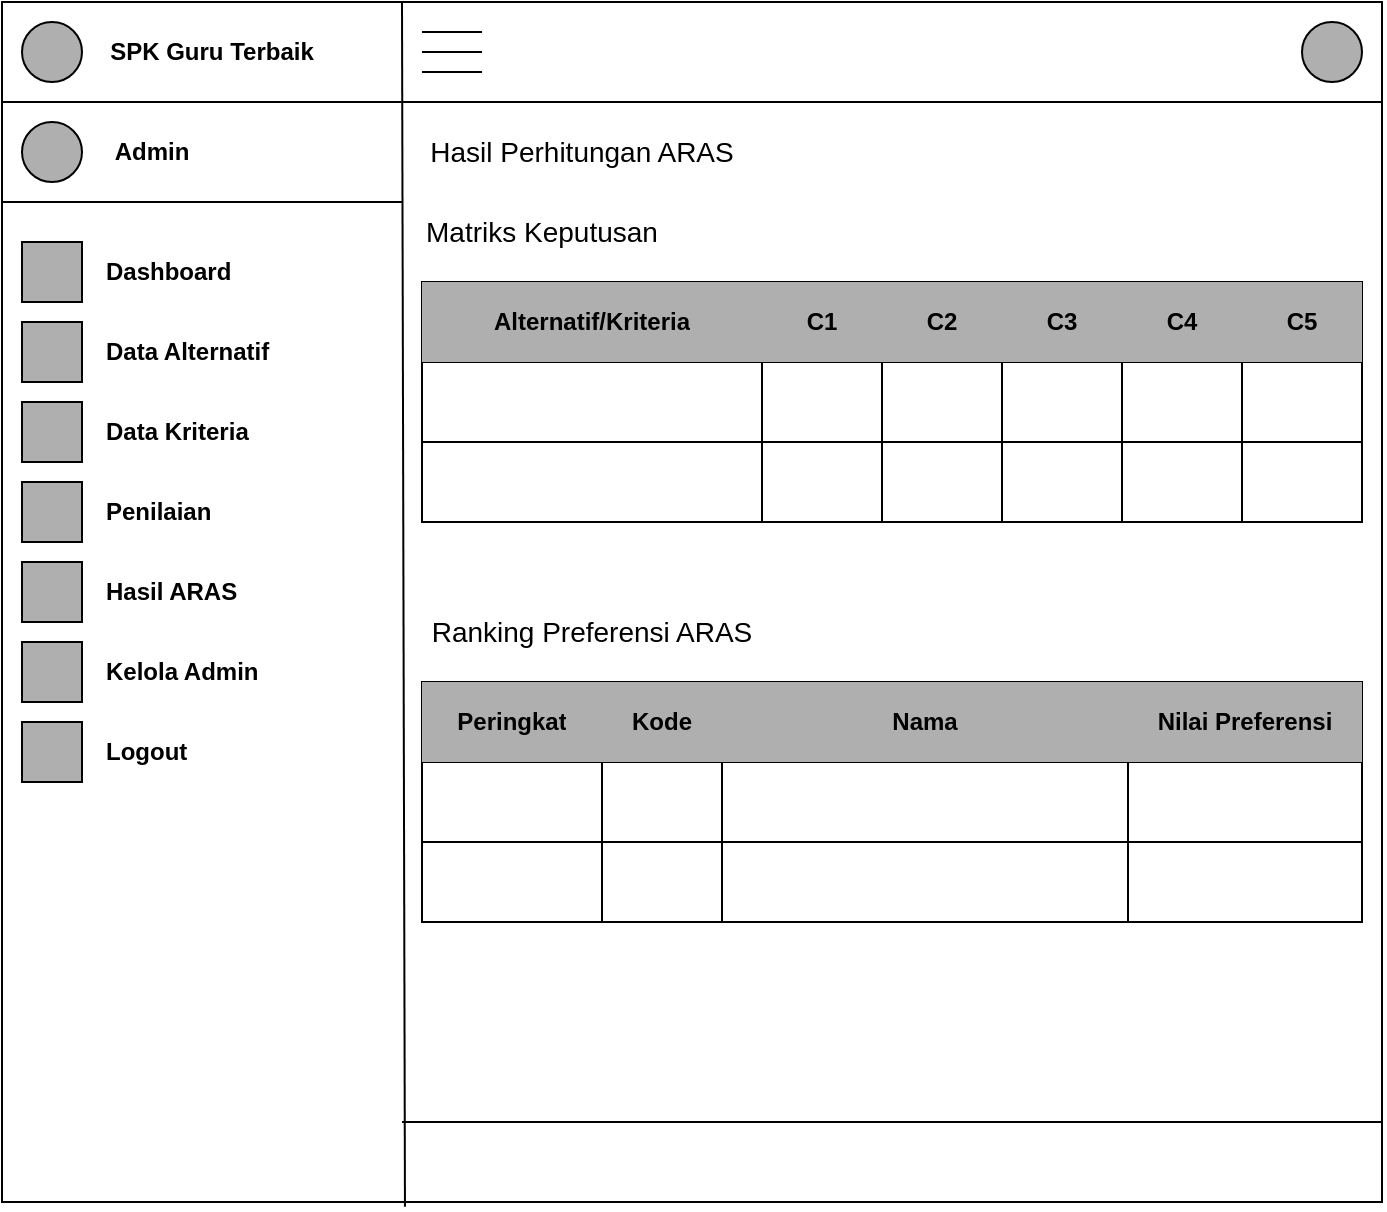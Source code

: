 <mxfile version="27.2.0">
  <diagram name="Page-1" id="xK95l9zC4GOYJRdqOB2q">
    <mxGraphModel dx="1587" dy="616" grid="1" gridSize="10" guides="1" tooltips="1" connect="1" arrows="1" fold="1" page="1" pageScale="1" pageWidth="850" pageHeight="1100" math="0" shadow="0">
      <root>
        <mxCell id="0" />
        <mxCell id="1" parent="0" />
        <mxCell id="CZyFofMT-6BepxbUikvj-1" value="" style="rounded=0;whiteSpace=wrap;html=1;movable=1;resizable=1;rotatable=1;deletable=1;editable=1;locked=0;connectable=1;" parent="1" vertex="1">
          <mxGeometry x="80" y="40" width="690" height="600" as="geometry" />
        </mxCell>
        <mxCell id="CZyFofMT-6BepxbUikvj-2" value="" style="endArrow=none;html=1;rounded=0;movable=1;resizable=1;rotatable=1;deletable=1;editable=1;locked=0;connectable=1;fillColor=none;strokeColor=default;exitX=0.292;exitY=1.004;exitDx=0;exitDy=0;exitPerimeter=0;" parent="1" edge="1" source="CZyFofMT-6BepxbUikvj-1">
          <mxGeometry width="50" height="50" relative="1" as="geometry">
            <mxPoint x="280" y="510" as="sourcePoint" />
            <mxPoint x="280" y="40" as="targetPoint" />
          </mxGeometry>
        </mxCell>
        <mxCell id="CZyFofMT-6BepxbUikvj-4" value="" style="endArrow=none;html=1;rounded=0;movable=0;resizable=0;rotatable=0;deletable=0;editable=0;locked=1;connectable=0;fillColor=none;strokeColor=default;" parent="1" edge="1">
          <mxGeometry width="50" height="50" relative="1" as="geometry">
            <mxPoint x="80" y="90" as="sourcePoint" />
            <mxPoint x="280" y="90" as="targetPoint" />
          </mxGeometry>
        </mxCell>
        <mxCell id="CZyFofMT-6BepxbUikvj-5" value="" style="ellipse;whiteSpace=wrap;html=1;aspect=fixed;fillColor=#AFAFAF;movable=0;resizable=0;rotatable=0;deletable=0;editable=0;locked=1;connectable=0;" parent="1" vertex="1">
          <mxGeometry x="90" y="50" width="30" height="30" as="geometry" />
        </mxCell>
        <mxCell id="CZyFofMT-6BepxbUikvj-6" value="&lt;b&gt;SPK Guru Terbaik&lt;/b&gt;" style="text;html=1;align=center;verticalAlign=middle;whiteSpace=wrap;rounded=0;movable=0;resizable=0;rotatable=0;deletable=0;editable=0;locked=1;connectable=0;" parent="1" vertex="1">
          <mxGeometry x="130" y="50" width="110" height="30" as="geometry" />
        </mxCell>
        <mxCell id="CZyFofMT-6BepxbUikvj-7" value="" style="endArrow=none;html=1;rounded=0;movable=0;resizable=0;rotatable=0;deletable=0;editable=0;locked=1;connectable=0;fillColor=none;strokeColor=default;" parent="1" edge="1">
          <mxGeometry width="50" height="50" relative="1" as="geometry">
            <mxPoint x="80" y="140" as="sourcePoint" />
            <mxPoint x="280" y="140" as="targetPoint" />
          </mxGeometry>
        </mxCell>
        <mxCell id="CZyFofMT-6BepxbUikvj-8" value="" style="ellipse;whiteSpace=wrap;html=1;aspect=fixed;fillColor=#AFAFAF;movable=0;resizable=0;rotatable=0;deletable=0;editable=0;locked=1;connectable=0;" parent="1" vertex="1">
          <mxGeometry x="90" y="100" width="30" height="30" as="geometry" />
        </mxCell>
        <mxCell id="CZyFofMT-6BepxbUikvj-9" value="&lt;b&gt;Admin&lt;/b&gt;" style="text;html=1;align=center;verticalAlign=middle;whiteSpace=wrap;rounded=0;movable=0;resizable=0;rotatable=0;deletable=0;editable=0;locked=1;connectable=0;" parent="1" vertex="1">
          <mxGeometry x="130" y="100" width="50" height="30" as="geometry" />
        </mxCell>
        <mxCell id="CZyFofMT-6BepxbUikvj-10" value="" style="whiteSpace=wrap;html=1;aspect=fixed;fillColor=#AFAFAF;movable=0;resizable=0;rotatable=0;deletable=0;editable=0;locked=1;connectable=0;" parent="1" vertex="1">
          <mxGeometry x="90" y="160" width="30" height="30" as="geometry" />
        </mxCell>
        <mxCell id="CZyFofMT-6BepxbUikvj-11" value="" style="whiteSpace=wrap;html=1;aspect=fixed;fillColor=#AFAFAF;movable=0;resizable=0;rotatable=0;deletable=0;editable=0;locked=1;connectable=0;" parent="1" vertex="1">
          <mxGeometry x="90" y="200" width="30" height="30" as="geometry" />
        </mxCell>
        <mxCell id="CZyFofMT-6BepxbUikvj-12" value="" style="whiteSpace=wrap;html=1;aspect=fixed;fillColor=#AFAFAF;movable=0;resizable=0;rotatable=0;deletable=0;editable=0;locked=1;connectable=0;" parent="1" vertex="1">
          <mxGeometry x="90" y="240" width="30" height="30" as="geometry" />
        </mxCell>
        <mxCell id="CZyFofMT-6BepxbUikvj-13" value="" style="whiteSpace=wrap;html=1;aspect=fixed;fillColor=#AFAFAF;movable=0;resizable=0;rotatable=0;deletable=0;editable=0;locked=1;connectable=0;" parent="1" vertex="1">
          <mxGeometry x="90" y="280" width="30" height="30" as="geometry" />
        </mxCell>
        <mxCell id="CZyFofMT-6BepxbUikvj-14" value="" style="whiteSpace=wrap;html=1;aspect=fixed;fillColor=#AFAFAF;movable=0;resizable=0;rotatable=0;deletable=0;editable=0;locked=1;connectable=0;" parent="1" vertex="1">
          <mxGeometry x="90" y="320" width="30" height="30" as="geometry" />
        </mxCell>
        <mxCell id="CZyFofMT-6BepxbUikvj-15" value="" style="whiteSpace=wrap;html=1;aspect=fixed;fillColor=#AFAFAF;movable=0;resizable=0;rotatable=0;deletable=0;editable=0;locked=1;connectable=0;" parent="1" vertex="1">
          <mxGeometry x="90" y="360" width="30" height="30" as="geometry" />
        </mxCell>
        <mxCell id="CZyFofMT-6BepxbUikvj-16" value="" style="whiteSpace=wrap;html=1;aspect=fixed;fillColor=#AFAFAF;movable=0;resizable=0;rotatable=0;deletable=0;editable=0;locked=1;connectable=0;" parent="1" vertex="1">
          <mxGeometry x="90" y="400" width="30" height="30" as="geometry" />
        </mxCell>
        <mxCell id="CZyFofMT-6BepxbUikvj-17" value="&lt;b&gt;Dashboard&lt;/b&gt;" style="text;html=1;align=left;verticalAlign=middle;whiteSpace=wrap;rounded=0;movable=0;resizable=0;rotatable=0;deletable=0;editable=0;locked=1;connectable=0;" parent="1" vertex="1">
          <mxGeometry x="130" y="160" width="110" height="30" as="geometry" />
        </mxCell>
        <mxCell id="CZyFofMT-6BepxbUikvj-19" value="&lt;b&gt;Data Alternatif&lt;/b&gt;" style="text;html=1;align=left;verticalAlign=middle;whiteSpace=wrap;rounded=0;movable=0;resizable=0;rotatable=0;deletable=0;editable=0;locked=1;connectable=0;" parent="1" vertex="1">
          <mxGeometry x="130" y="200" width="110" height="30" as="geometry" />
        </mxCell>
        <mxCell id="CZyFofMT-6BepxbUikvj-20" value="&lt;b&gt;Data Kriteria&lt;/b&gt;" style="text;html=1;align=left;verticalAlign=middle;whiteSpace=wrap;rounded=0;movable=0;resizable=0;rotatable=0;deletable=0;editable=0;locked=1;connectable=0;" parent="1" vertex="1">
          <mxGeometry x="130" y="240" width="110" height="30" as="geometry" />
        </mxCell>
        <mxCell id="CZyFofMT-6BepxbUikvj-21" value="&lt;b&gt;Penilaian&lt;/b&gt;" style="text;html=1;align=left;verticalAlign=middle;whiteSpace=wrap;rounded=0;movable=0;resizable=0;rotatable=0;deletable=0;editable=0;locked=1;connectable=0;" parent="1" vertex="1">
          <mxGeometry x="130" y="280" width="110" height="30" as="geometry" />
        </mxCell>
        <mxCell id="CZyFofMT-6BepxbUikvj-22" value="&lt;b&gt;Hasil ARAS&lt;/b&gt;" style="text;html=1;align=left;verticalAlign=middle;whiteSpace=wrap;rounded=0;movable=0;resizable=0;rotatable=0;deletable=0;editable=0;locked=1;connectable=0;" parent="1" vertex="1">
          <mxGeometry x="130" y="320" width="110" height="30" as="geometry" />
        </mxCell>
        <mxCell id="CZyFofMT-6BepxbUikvj-23" value="&lt;b&gt;Kelola Admin&lt;/b&gt;" style="text;html=1;align=left;verticalAlign=middle;whiteSpace=wrap;rounded=0;movable=0;resizable=0;rotatable=0;deletable=0;editable=0;locked=1;connectable=0;" parent="1" vertex="1">
          <mxGeometry x="130" y="360" width="110" height="30" as="geometry" />
        </mxCell>
        <mxCell id="CZyFofMT-6BepxbUikvj-24" value="&lt;b&gt;Logout&lt;/b&gt;" style="text;html=1;align=left;verticalAlign=middle;whiteSpace=wrap;rounded=0;movable=0;resizable=0;rotatable=0;deletable=0;editable=0;locked=1;connectable=0;" parent="1" vertex="1">
          <mxGeometry x="130" y="400" width="110" height="30" as="geometry" />
        </mxCell>
        <mxCell id="CZyFofMT-6BepxbUikvj-25" value="" style="endArrow=none;html=1;rounded=0;" parent="1" edge="1">
          <mxGeometry width="50" height="50" relative="1" as="geometry">
            <mxPoint x="280" y="90" as="sourcePoint" />
            <mxPoint x="770" y="90" as="targetPoint" />
          </mxGeometry>
        </mxCell>
        <mxCell id="CZyFofMT-6BepxbUikvj-26" value="" style="ellipse;whiteSpace=wrap;html=1;aspect=fixed;fillColor=#AFAFAF;" parent="1" vertex="1">
          <mxGeometry x="730" y="50" width="30" height="30" as="geometry" />
        </mxCell>
        <mxCell id="CZyFofMT-6BepxbUikvj-31" value="" style="group" parent="1" vertex="1" connectable="0">
          <mxGeometry x="290" y="55" width="30" height="20" as="geometry" />
        </mxCell>
        <mxCell id="CZyFofMT-6BepxbUikvj-27" value="" style="endArrow=none;html=1;rounded=0;" parent="CZyFofMT-6BepxbUikvj-31" edge="1">
          <mxGeometry width="50" height="50" relative="1" as="geometry">
            <mxPoint as="sourcePoint" />
            <mxPoint x="30" as="targetPoint" />
          </mxGeometry>
        </mxCell>
        <mxCell id="CZyFofMT-6BepxbUikvj-29" value="" style="endArrow=none;html=1;rounded=0;" parent="CZyFofMT-6BepxbUikvj-31" edge="1">
          <mxGeometry width="50" height="50" relative="1" as="geometry">
            <mxPoint y="10" as="sourcePoint" />
            <mxPoint x="30" y="10" as="targetPoint" />
          </mxGeometry>
        </mxCell>
        <mxCell id="CZyFofMT-6BepxbUikvj-30" value="" style="endArrow=none;html=1;rounded=0;" parent="CZyFofMT-6BepxbUikvj-31" edge="1">
          <mxGeometry width="50" height="50" relative="1" as="geometry">
            <mxPoint y="20" as="sourcePoint" />
            <mxPoint x="30" y="20" as="targetPoint" />
          </mxGeometry>
        </mxCell>
        <mxCell id="CZyFofMT-6BepxbUikvj-46" value="" style="endArrow=none;html=1;rounded=0;" parent="1" edge="1">
          <mxGeometry width="50" height="50" relative="1" as="geometry">
            <mxPoint x="280" y="600" as="sourcePoint" />
            <mxPoint x="770" y="600" as="targetPoint" />
          </mxGeometry>
        </mxCell>
        <mxCell id="KwYtqTC4AMZ2sCdALiQx-1" value="&lt;font style=&quot;font-size: 14px;&quot;&gt;Hasil Perhitungan ARAS&lt;/font&gt;" style="text;html=1;align=center;verticalAlign=middle;whiteSpace=wrap;rounded=0;" vertex="1" parent="1">
          <mxGeometry x="290" y="100" width="160" height="30" as="geometry" />
        </mxCell>
        <mxCell id="KwYtqTC4AMZ2sCdALiQx-17" value="" style="shape=table;startSize=0;container=1;collapsible=0;childLayout=tableLayout;" vertex="1" parent="1">
          <mxGeometry x="290" y="180" width="470" height="120" as="geometry" />
        </mxCell>
        <mxCell id="KwYtqTC4AMZ2sCdALiQx-18" value="" style="shape=tableRow;horizontal=0;startSize=0;swimlaneHead=0;swimlaneBody=0;strokeColor=inherit;top=0;left=0;bottom=0;right=0;collapsible=0;dropTarget=0;fillColor=none;points=[[0,0.5],[1,0.5]];portConstraint=eastwest;" vertex="1" parent="KwYtqTC4AMZ2sCdALiQx-17">
          <mxGeometry width="470" height="40" as="geometry" />
        </mxCell>
        <mxCell id="KwYtqTC4AMZ2sCdALiQx-19" value="&lt;b&gt;Alternatif/Kriteria&lt;/b&gt;" style="shape=partialRectangle;html=1;whiteSpace=wrap;connectable=0;strokeColor=inherit;overflow=hidden;fillColor=#AFAFAF;top=0;left=0;bottom=0;right=0;pointerEvents=1;" vertex="1" parent="KwYtqTC4AMZ2sCdALiQx-18">
          <mxGeometry width="170" height="40" as="geometry">
            <mxRectangle width="170" height="40" as="alternateBounds" />
          </mxGeometry>
        </mxCell>
        <mxCell id="KwYtqTC4AMZ2sCdALiQx-20" value="&lt;b&gt;C1&lt;/b&gt;" style="shape=partialRectangle;html=1;whiteSpace=wrap;connectable=0;strokeColor=inherit;overflow=hidden;fillColor=#AFAFAF;top=0;left=0;bottom=0;right=0;pointerEvents=1;" vertex="1" parent="KwYtqTC4AMZ2sCdALiQx-18">
          <mxGeometry x="170" width="60" height="40" as="geometry">
            <mxRectangle width="60" height="40" as="alternateBounds" />
          </mxGeometry>
        </mxCell>
        <mxCell id="KwYtqTC4AMZ2sCdALiQx-21" value="&lt;b&gt;C2&lt;/b&gt;" style="shape=partialRectangle;html=1;whiteSpace=wrap;connectable=0;strokeColor=inherit;overflow=hidden;fillColor=#AFAFAF;top=0;left=0;bottom=0;right=0;pointerEvents=1;" vertex="1" parent="KwYtqTC4AMZ2sCdALiQx-18">
          <mxGeometry x="230" width="60" height="40" as="geometry">
            <mxRectangle width="60" height="40" as="alternateBounds" />
          </mxGeometry>
        </mxCell>
        <mxCell id="KwYtqTC4AMZ2sCdALiQx-22" value="&lt;b&gt;C3&lt;/b&gt;" style="shape=partialRectangle;html=1;whiteSpace=wrap;connectable=0;strokeColor=inherit;overflow=hidden;fillColor=#AFAFAF;top=0;left=0;bottom=0;right=0;pointerEvents=1;" vertex="1" parent="KwYtqTC4AMZ2sCdALiQx-18">
          <mxGeometry x="290" width="60" height="40" as="geometry">
            <mxRectangle width="60" height="40" as="alternateBounds" />
          </mxGeometry>
        </mxCell>
        <mxCell id="KwYtqTC4AMZ2sCdALiQx-23" value="&lt;b&gt;C4&lt;/b&gt;" style="shape=partialRectangle;html=1;whiteSpace=wrap;connectable=0;strokeColor=inherit;overflow=hidden;fillColor=#AFAFAF;top=0;left=0;bottom=0;right=0;pointerEvents=1;" vertex="1" parent="KwYtqTC4AMZ2sCdALiQx-18">
          <mxGeometry x="350" width="60" height="40" as="geometry">
            <mxRectangle width="60" height="40" as="alternateBounds" />
          </mxGeometry>
        </mxCell>
        <mxCell id="KwYtqTC4AMZ2sCdALiQx-24" value="&lt;b&gt;C5&lt;/b&gt;" style="shape=partialRectangle;html=1;whiteSpace=wrap;connectable=0;strokeColor=inherit;overflow=hidden;fillColor=#AFAFAF;top=0;left=0;bottom=0;right=0;pointerEvents=1;" vertex="1" parent="KwYtqTC4AMZ2sCdALiQx-18">
          <mxGeometry x="410" width="60" height="40" as="geometry">
            <mxRectangle width="60" height="40" as="alternateBounds" />
          </mxGeometry>
        </mxCell>
        <mxCell id="KwYtqTC4AMZ2sCdALiQx-25" value="" style="shape=tableRow;horizontal=0;startSize=0;swimlaneHead=0;swimlaneBody=0;strokeColor=inherit;top=0;left=0;bottom=0;right=0;collapsible=0;dropTarget=0;fillColor=none;points=[[0,0.5],[1,0.5]];portConstraint=eastwest;" vertex="1" parent="KwYtqTC4AMZ2sCdALiQx-17">
          <mxGeometry y="40" width="470" height="40" as="geometry" />
        </mxCell>
        <mxCell id="KwYtqTC4AMZ2sCdALiQx-26" value="" style="shape=partialRectangle;html=1;whiteSpace=wrap;connectable=0;strokeColor=inherit;overflow=hidden;fillColor=none;top=0;left=0;bottom=0;right=0;pointerEvents=1;" vertex="1" parent="KwYtqTC4AMZ2sCdALiQx-25">
          <mxGeometry width="170" height="40" as="geometry">
            <mxRectangle width="170" height="40" as="alternateBounds" />
          </mxGeometry>
        </mxCell>
        <mxCell id="KwYtqTC4AMZ2sCdALiQx-27" value="" style="shape=partialRectangle;html=1;whiteSpace=wrap;connectable=0;strokeColor=inherit;overflow=hidden;fillColor=none;top=0;left=0;bottom=0;right=0;pointerEvents=1;" vertex="1" parent="KwYtqTC4AMZ2sCdALiQx-25">
          <mxGeometry x="170" width="60" height="40" as="geometry">
            <mxRectangle width="60" height="40" as="alternateBounds" />
          </mxGeometry>
        </mxCell>
        <mxCell id="KwYtqTC4AMZ2sCdALiQx-28" value="" style="shape=partialRectangle;html=1;whiteSpace=wrap;connectable=0;strokeColor=inherit;overflow=hidden;fillColor=none;top=0;left=0;bottom=0;right=0;pointerEvents=1;" vertex="1" parent="KwYtqTC4AMZ2sCdALiQx-25">
          <mxGeometry x="230" width="60" height="40" as="geometry">
            <mxRectangle width="60" height="40" as="alternateBounds" />
          </mxGeometry>
        </mxCell>
        <mxCell id="KwYtqTC4AMZ2sCdALiQx-29" value="" style="shape=partialRectangle;html=1;whiteSpace=wrap;connectable=0;strokeColor=inherit;overflow=hidden;fillColor=none;top=0;left=0;bottom=0;right=0;pointerEvents=1;" vertex="1" parent="KwYtqTC4AMZ2sCdALiQx-25">
          <mxGeometry x="290" width="60" height="40" as="geometry">
            <mxRectangle width="60" height="40" as="alternateBounds" />
          </mxGeometry>
        </mxCell>
        <mxCell id="KwYtqTC4AMZ2sCdALiQx-30" value="" style="shape=partialRectangle;html=1;whiteSpace=wrap;connectable=0;strokeColor=inherit;overflow=hidden;fillColor=none;top=0;left=0;bottom=0;right=0;pointerEvents=1;" vertex="1" parent="KwYtqTC4AMZ2sCdALiQx-25">
          <mxGeometry x="350" width="60" height="40" as="geometry">
            <mxRectangle width="60" height="40" as="alternateBounds" />
          </mxGeometry>
        </mxCell>
        <mxCell id="KwYtqTC4AMZ2sCdALiQx-31" value="" style="shape=partialRectangle;html=1;whiteSpace=wrap;connectable=0;strokeColor=inherit;overflow=hidden;fillColor=none;top=0;left=0;bottom=0;right=0;pointerEvents=1;" vertex="1" parent="KwYtqTC4AMZ2sCdALiQx-25">
          <mxGeometry x="410" width="60" height="40" as="geometry">
            <mxRectangle width="60" height="40" as="alternateBounds" />
          </mxGeometry>
        </mxCell>
        <mxCell id="KwYtqTC4AMZ2sCdALiQx-32" value="" style="shape=tableRow;horizontal=0;startSize=0;swimlaneHead=0;swimlaneBody=0;strokeColor=inherit;top=0;left=0;bottom=0;right=0;collapsible=0;dropTarget=0;fillColor=none;points=[[0,0.5],[1,0.5]];portConstraint=eastwest;" vertex="1" parent="KwYtqTC4AMZ2sCdALiQx-17">
          <mxGeometry y="80" width="470" height="40" as="geometry" />
        </mxCell>
        <mxCell id="KwYtqTC4AMZ2sCdALiQx-33" value="" style="shape=partialRectangle;html=1;whiteSpace=wrap;connectable=0;strokeColor=inherit;overflow=hidden;fillColor=none;top=0;left=0;bottom=0;right=0;pointerEvents=1;" vertex="1" parent="KwYtqTC4AMZ2sCdALiQx-32">
          <mxGeometry width="170" height="40" as="geometry">
            <mxRectangle width="170" height="40" as="alternateBounds" />
          </mxGeometry>
        </mxCell>
        <mxCell id="KwYtqTC4AMZ2sCdALiQx-34" value="" style="shape=partialRectangle;html=1;whiteSpace=wrap;connectable=0;strokeColor=inherit;overflow=hidden;fillColor=none;top=0;left=0;bottom=0;right=0;pointerEvents=1;" vertex="1" parent="KwYtqTC4AMZ2sCdALiQx-32">
          <mxGeometry x="170" width="60" height="40" as="geometry">
            <mxRectangle width="60" height="40" as="alternateBounds" />
          </mxGeometry>
        </mxCell>
        <mxCell id="KwYtqTC4AMZ2sCdALiQx-35" value="" style="shape=partialRectangle;html=1;whiteSpace=wrap;connectable=0;strokeColor=inherit;overflow=hidden;fillColor=none;top=0;left=0;bottom=0;right=0;pointerEvents=1;" vertex="1" parent="KwYtqTC4AMZ2sCdALiQx-32">
          <mxGeometry x="230" width="60" height="40" as="geometry">
            <mxRectangle width="60" height="40" as="alternateBounds" />
          </mxGeometry>
        </mxCell>
        <mxCell id="KwYtqTC4AMZ2sCdALiQx-36" value="" style="shape=partialRectangle;html=1;whiteSpace=wrap;connectable=0;strokeColor=inherit;overflow=hidden;fillColor=none;top=0;left=0;bottom=0;right=0;pointerEvents=1;" vertex="1" parent="KwYtqTC4AMZ2sCdALiQx-32">
          <mxGeometry x="290" width="60" height="40" as="geometry">
            <mxRectangle width="60" height="40" as="alternateBounds" />
          </mxGeometry>
        </mxCell>
        <mxCell id="KwYtqTC4AMZ2sCdALiQx-37" value="" style="shape=partialRectangle;html=1;whiteSpace=wrap;connectable=0;strokeColor=inherit;overflow=hidden;fillColor=none;top=0;left=0;bottom=0;right=0;pointerEvents=1;" vertex="1" parent="KwYtqTC4AMZ2sCdALiQx-32">
          <mxGeometry x="350" width="60" height="40" as="geometry">
            <mxRectangle width="60" height="40" as="alternateBounds" />
          </mxGeometry>
        </mxCell>
        <mxCell id="KwYtqTC4AMZ2sCdALiQx-38" value="" style="shape=partialRectangle;html=1;whiteSpace=wrap;connectable=0;strokeColor=inherit;overflow=hidden;fillColor=none;top=0;left=0;bottom=0;right=0;pointerEvents=1;" vertex="1" parent="KwYtqTC4AMZ2sCdALiQx-32">
          <mxGeometry x="410" width="60" height="40" as="geometry">
            <mxRectangle width="60" height="40" as="alternateBounds" />
          </mxGeometry>
        </mxCell>
        <mxCell id="KwYtqTC4AMZ2sCdALiQx-40" value="&lt;font style=&quot;font-size: 14px;&quot;&gt;Matriks Keputusan&lt;/font&gt;" style="text;html=1;align=center;verticalAlign=middle;whiteSpace=wrap;rounded=0;" vertex="1" parent="1">
          <mxGeometry x="290" y="140" width="120" height="30" as="geometry" />
        </mxCell>
        <mxCell id="KwYtqTC4AMZ2sCdALiQx-41" value="&lt;font style=&quot;font-size: 14px;&quot;&gt;Ranking Preferensi ARAS&lt;/font&gt;" style="text;html=1;align=center;verticalAlign=middle;whiteSpace=wrap;rounded=0;" vertex="1" parent="1">
          <mxGeometry x="290" y="340" width="170" height="30" as="geometry" />
        </mxCell>
        <mxCell id="KwYtqTC4AMZ2sCdALiQx-42" value="" style="shape=table;startSize=0;container=1;collapsible=0;childLayout=tableLayout;" vertex="1" parent="1">
          <mxGeometry x="290" y="380" width="470" height="120" as="geometry" />
        </mxCell>
        <mxCell id="KwYtqTC4AMZ2sCdALiQx-43" value="" style="shape=tableRow;horizontal=0;startSize=0;swimlaneHead=0;swimlaneBody=0;strokeColor=inherit;top=0;left=0;bottom=0;right=0;collapsible=0;dropTarget=0;fillColor=none;points=[[0,0.5],[1,0.5]];portConstraint=eastwest;" vertex="1" parent="KwYtqTC4AMZ2sCdALiQx-42">
          <mxGeometry width="470" height="40" as="geometry" />
        </mxCell>
        <mxCell id="KwYtqTC4AMZ2sCdALiQx-44" value="&lt;b&gt;Peringkat&lt;/b&gt;" style="shape=partialRectangle;html=1;whiteSpace=wrap;connectable=0;strokeColor=inherit;overflow=hidden;fillColor=#AFAFAF;top=0;left=0;bottom=0;right=0;pointerEvents=1;" vertex="1" parent="KwYtqTC4AMZ2sCdALiQx-43">
          <mxGeometry width="90" height="40" as="geometry">
            <mxRectangle width="90" height="40" as="alternateBounds" />
          </mxGeometry>
        </mxCell>
        <mxCell id="KwYtqTC4AMZ2sCdALiQx-45" value="&lt;b&gt;Kode&lt;/b&gt;" style="shape=partialRectangle;html=1;whiteSpace=wrap;connectable=0;strokeColor=inherit;overflow=hidden;fillColor=#AFAFAF;top=0;left=0;bottom=0;right=0;pointerEvents=1;" vertex="1" parent="KwYtqTC4AMZ2sCdALiQx-43">
          <mxGeometry x="90" width="60" height="40" as="geometry">
            <mxRectangle width="60" height="40" as="alternateBounds" />
          </mxGeometry>
        </mxCell>
        <mxCell id="KwYtqTC4AMZ2sCdALiQx-46" value="&lt;b&gt;Nama&lt;/b&gt;" style="shape=partialRectangle;html=1;whiteSpace=wrap;connectable=0;strokeColor=inherit;overflow=hidden;fillColor=#AFAFAF;top=0;left=0;bottom=0;right=0;pointerEvents=1;" vertex="1" parent="KwYtqTC4AMZ2sCdALiQx-43">
          <mxGeometry x="150" width="203" height="40" as="geometry">
            <mxRectangle width="203" height="40" as="alternateBounds" />
          </mxGeometry>
        </mxCell>
        <mxCell id="KwYtqTC4AMZ2sCdALiQx-47" value="&lt;b&gt;Nilai Preferensi&lt;/b&gt;" style="shape=partialRectangle;html=1;whiteSpace=wrap;connectable=0;strokeColor=inherit;overflow=hidden;fillColor=#AFAFAF;top=0;left=0;bottom=0;right=0;pointerEvents=1;" vertex="1" parent="KwYtqTC4AMZ2sCdALiQx-43">
          <mxGeometry x="353" width="117" height="40" as="geometry">
            <mxRectangle width="117" height="40" as="alternateBounds" />
          </mxGeometry>
        </mxCell>
        <mxCell id="KwYtqTC4AMZ2sCdALiQx-48" value="" style="shape=tableRow;horizontal=0;startSize=0;swimlaneHead=0;swimlaneBody=0;strokeColor=inherit;top=0;left=0;bottom=0;right=0;collapsible=0;dropTarget=0;fillColor=none;points=[[0,0.5],[1,0.5]];portConstraint=eastwest;" vertex="1" parent="KwYtqTC4AMZ2sCdALiQx-42">
          <mxGeometry y="40" width="470" height="40" as="geometry" />
        </mxCell>
        <mxCell id="KwYtqTC4AMZ2sCdALiQx-49" value="" style="shape=partialRectangle;html=1;whiteSpace=wrap;connectable=0;strokeColor=inherit;overflow=hidden;fillColor=none;top=0;left=0;bottom=0;right=0;pointerEvents=1;" vertex="1" parent="KwYtqTC4AMZ2sCdALiQx-48">
          <mxGeometry width="90" height="40" as="geometry">
            <mxRectangle width="90" height="40" as="alternateBounds" />
          </mxGeometry>
        </mxCell>
        <mxCell id="KwYtqTC4AMZ2sCdALiQx-50" value="" style="shape=partialRectangle;html=1;whiteSpace=wrap;connectable=0;strokeColor=inherit;overflow=hidden;fillColor=none;top=0;left=0;bottom=0;right=0;pointerEvents=1;" vertex="1" parent="KwYtqTC4AMZ2sCdALiQx-48">
          <mxGeometry x="90" width="60" height="40" as="geometry">
            <mxRectangle width="60" height="40" as="alternateBounds" />
          </mxGeometry>
        </mxCell>
        <mxCell id="KwYtqTC4AMZ2sCdALiQx-51" value="" style="shape=partialRectangle;html=1;whiteSpace=wrap;connectable=0;strokeColor=inherit;overflow=hidden;fillColor=none;top=0;left=0;bottom=0;right=0;pointerEvents=1;" vertex="1" parent="KwYtqTC4AMZ2sCdALiQx-48">
          <mxGeometry x="150" width="203" height="40" as="geometry">
            <mxRectangle width="203" height="40" as="alternateBounds" />
          </mxGeometry>
        </mxCell>
        <mxCell id="KwYtqTC4AMZ2sCdALiQx-52" value="" style="shape=partialRectangle;html=1;whiteSpace=wrap;connectable=0;strokeColor=inherit;overflow=hidden;fillColor=none;top=0;left=0;bottom=0;right=0;pointerEvents=1;" vertex="1" parent="KwYtqTC4AMZ2sCdALiQx-48">
          <mxGeometry x="353" width="117" height="40" as="geometry">
            <mxRectangle width="117" height="40" as="alternateBounds" />
          </mxGeometry>
        </mxCell>
        <mxCell id="KwYtqTC4AMZ2sCdALiQx-53" value="" style="shape=tableRow;horizontal=0;startSize=0;swimlaneHead=0;swimlaneBody=0;strokeColor=inherit;top=0;left=0;bottom=0;right=0;collapsible=0;dropTarget=0;fillColor=none;points=[[0,0.5],[1,0.5]];portConstraint=eastwest;" vertex="1" parent="KwYtqTC4AMZ2sCdALiQx-42">
          <mxGeometry y="80" width="470" height="40" as="geometry" />
        </mxCell>
        <mxCell id="KwYtqTC4AMZ2sCdALiQx-54" value="" style="shape=partialRectangle;html=1;whiteSpace=wrap;connectable=0;strokeColor=inherit;overflow=hidden;fillColor=none;top=0;left=0;bottom=0;right=0;pointerEvents=1;" vertex="1" parent="KwYtqTC4AMZ2sCdALiQx-53">
          <mxGeometry width="90" height="40" as="geometry">
            <mxRectangle width="90" height="40" as="alternateBounds" />
          </mxGeometry>
        </mxCell>
        <mxCell id="KwYtqTC4AMZ2sCdALiQx-55" value="" style="shape=partialRectangle;html=1;whiteSpace=wrap;connectable=0;strokeColor=inherit;overflow=hidden;fillColor=none;top=0;left=0;bottom=0;right=0;pointerEvents=1;" vertex="1" parent="KwYtqTC4AMZ2sCdALiQx-53">
          <mxGeometry x="90" width="60" height="40" as="geometry">
            <mxRectangle width="60" height="40" as="alternateBounds" />
          </mxGeometry>
        </mxCell>
        <mxCell id="KwYtqTC4AMZ2sCdALiQx-56" value="" style="shape=partialRectangle;html=1;whiteSpace=wrap;connectable=0;strokeColor=inherit;overflow=hidden;fillColor=none;top=0;left=0;bottom=0;right=0;pointerEvents=1;" vertex="1" parent="KwYtqTC4AMZ2sCdALiQx-53">
          <mxGeometry x="150" width="203" height="40" as="geometry">
            <mxRectangle width="203" height="40" as="alternateBounds" />
          </mxGeometry>
        </mxCell>
        <mxCell id="KwYtqTC4AMZ2sCdALiQx-57" value="" style="shape=partialRectangle;html=1;whiteSpace=wrap;connectable=0;strokeColor=inherit;overflow=hidden;fillColor=none;top=0;left=0;bottom=0;right=0;pointerEvents=1;" vertex="1" parent="KwYtqTC4AMZ2sCdALiQx-53">
          <mxGeometry x="353" width="117" height="40" as="geometry">
            <mxRectangle width="117" height="40" as="alternateBounds" />
          </mxGeometry>
        </mxCell>
      </root>
    </mxGraphModel>
  </diagram>
</mxfile>
